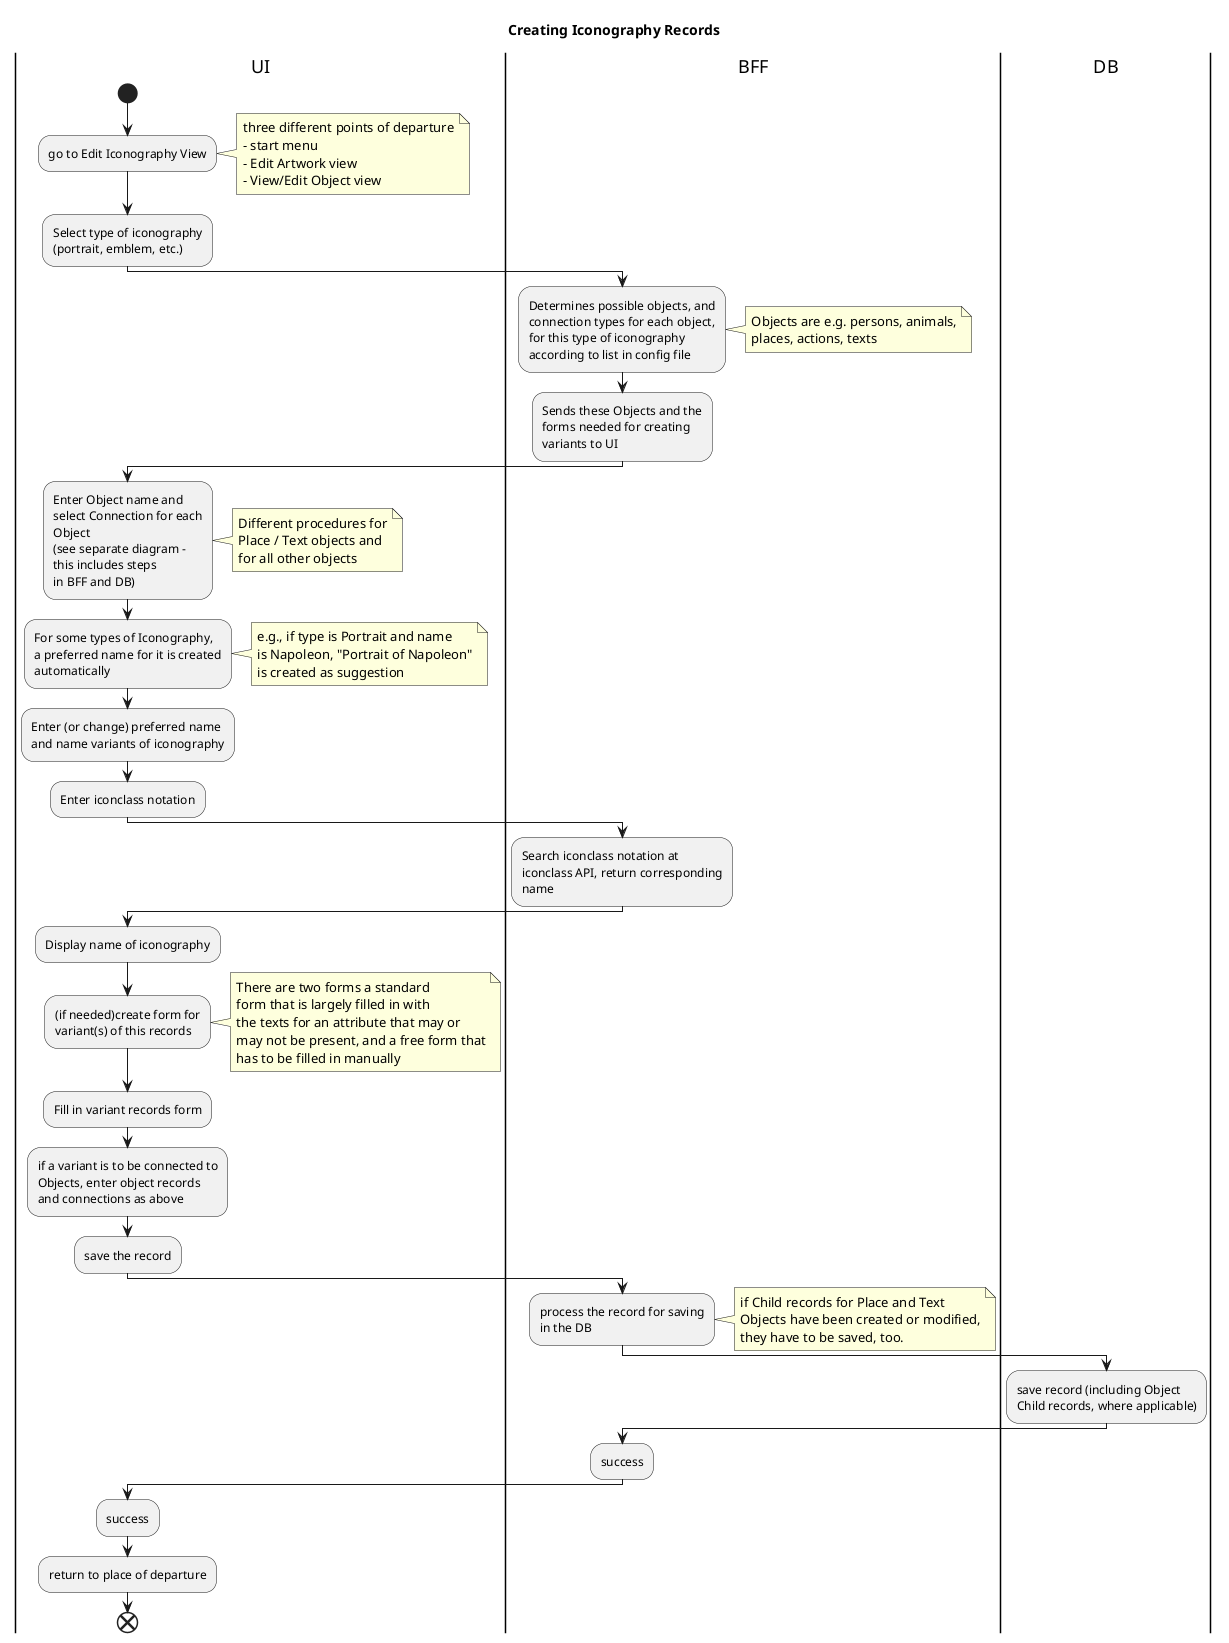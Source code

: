 @startuml
title Creating Iconography Records
|UI|
start
:go to Edit Iconography View;
note right
three different points of departure
- start menu
- Edit Artwork view
- View/Edit Object view
endnote
:Select type of iconography
(portrait, emblem, etc.);
|BFF|
:Determines possible objects, and 
connection types for each object,
for this type of iconography 
according to list in config file;
note right
Objects are e.g. persons, animals,
places, actions, texts
endnote
:Sends these Objects and the 
forms needed for creating
variants to UI;
|UI|
:Enter Object name and
select Connection for each
Object
(see separate diagram -
this includes steps 
in BFF and DB);
note right
Different procedures for
Place / Text objects and
for all other objects
endnote
:For some types of Iconography,
a preferred name for it is created
automatically;
note right
e.g., if type is Portrait and name
is Napoleon, "Portrait of Napoleon"
is created as suggestion
endnote
:Enter (or change) preferred name
and name variants of iconography;
:Enter iconclass notation;
|BFF|
:Search iconclass notation at 
iconclass API, return corresponding
name;
|UI|
:Display name of iconography;
:(if needed)create form for 
variant(s) of this records;
note right
There are two forms a standard
form that is largely filled in with 
the texts for an attribute that may or
may not be present, and a free form that
has to be filled in manually
endnote
:Fill in variant records form;
:if a variant is to be connected to
Objects, enter object records
and connections as above;
:save the record;
|BFF|
:process the record for saving
in the DB;
note right
if Child records for Place and Text
Objects have been created or modified,
they have to be saved, too. 
endnote
|DB|
:save record (including Object
Child records, where applicable);
|BFF|
:success;
|UI|
:success;
:return to place of departure;
end  





@enduml
